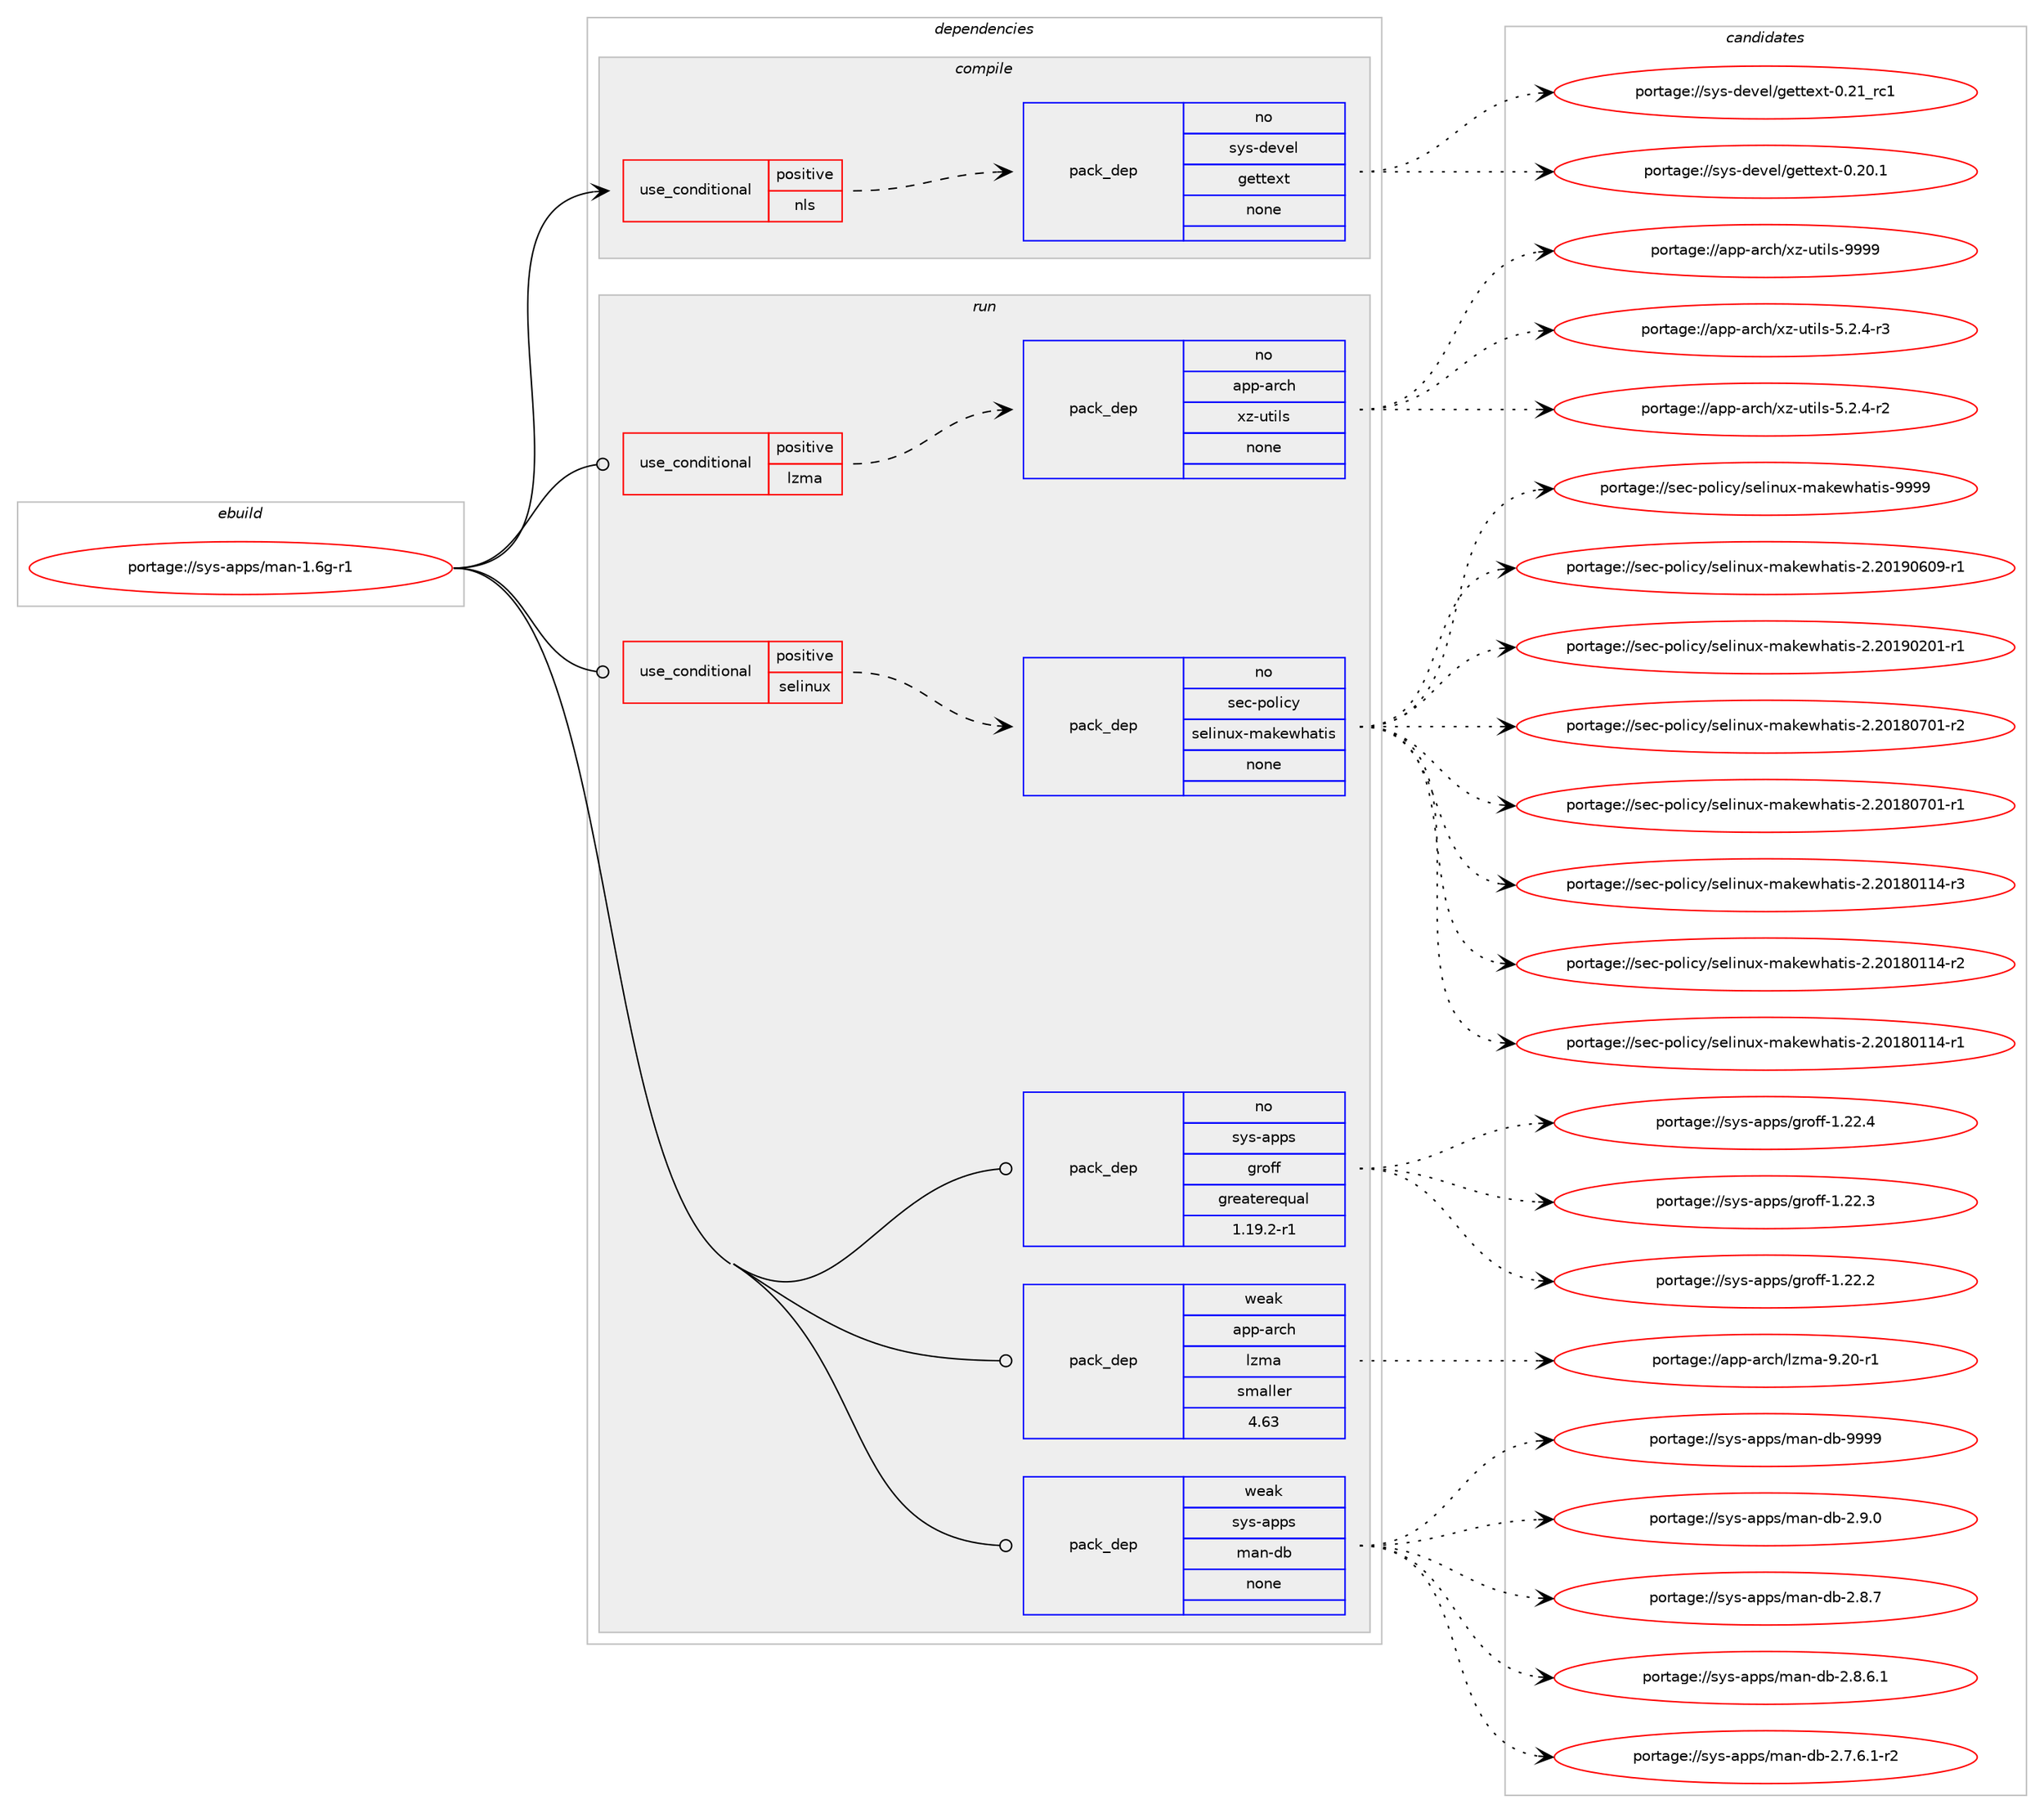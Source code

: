 digraph prolog {

# *************
# Graph options
# *************

newrank=true;
concentrate=true;
compound=true;
graph [rankdir=LR,fontname=Helvetica,fontsize=10,ranksep=1.5];#, ranksep=2.5, nodesep=0.2];
edge  [arrowhead=vee];
node  [fontname=Helvetica,fontsize=10];

# **********
# The ebuild
# **********

subgraph cluster_leftcol {
color=gray;
rank=same;
label=<<i>ebuild</i>>;
id [label="portage://sys-apps/man-1.6g-r1", color=red, width=4, href="../sys-apps/man-1.6g-r1.svg"];
}

# ****************
# The dependencies
# ****************

subgraph cluster_midcol {
color=gray;
label=<<i>dependencies</i>>;
subgraph cluster_compile {
fillcolor="#eeeeee";
style=filled;
label=<<i>compile</i>>;
subgraph cond14250 {
dependency66432 [label=<<TABLE BORDER="0" CELLBORDER="1" CELLSPACING="0" CELLPADDING="4"><TR><TD ROWSPAN="3" CELLPADDING="10">use_conditional</TD></TR><TR><TD>positive</TD></TR><TR><TD>nls</TD></TR></TABLE>>, shape=none, color=red];
subgraph pack50850 {
dependency66433 [label=<<TABLE BORDER="0" CELLBORDER="1" CELLSPACING="0" CELLPADDING="4" WIDTH="220"><TR><TD ROWSPAN="6" CELLPADDING="30">pack_dep</TD></TR><TR><TD WIDTH="110">no</TD></TR><TR><TD>sys-devel</TD></TR><TR><TD>gettext</TD></TR><TR><TD>none</TD></TR><TR><TD></TD></TR></TABLE>>, shape=none, color=blue];
}
dependency66432:e -> dependency66433:w [weight=20,style="dashed",arrowhead="vee"];
}
id:e -> dependency66432:w [weight=20,style="solid",arrowhead="vee"];
}
subgraph cluster_compileandrun {
fillcolor="#eeeeee";
style=filled;
label=<<i>compile and run</i>>;
}
subgraph cluster_run {
fillcolor="#eeeeee";
style=filled;
label=<<i>run</i>>;
subgraph cond14251 {
dependency66434 [label=<<TABLE BORDER="0" CELLBORDER="1" CELLSPACING="0" CELLPADDING="4"><TR><TD ROWSPAN="3" CELLPADDING="10">use_conditional</TD></TR><TR><TD>positive</TD></TR><TR><TD>lzma</TD></TR></TABLE>>, shape=none, color=red];
subgraph pack50851 {
dependency66435 [label=<<TABLE BORDER="0" CELLBORDER="1" CELLSPACING="0" CELLPADDING="4" WIDTH="220"><TR><TD ROWSPAN="6" CELLPADDING="30">pack_dep</TD></TR><TR><TD WIDTH="110">no</TD></TR><TR><TD>app-arch</TD></TR><TR><TD>xz-utils</TD></TR><TR><TD>none</TD></TR><TR><TD></TD></TR></TABLE>>, shape=none, color=blue];
}
dependency66434:e -> dependency66435:w [weight=20,style="dashed",arrowhead="vee"];
}
id:e -> dependency66434:w [weight=20,style="solid",arrowhead="odot"];
subgraph cond14252 {
dependency66436 [label=<<TABLE BORDER="0" CELLBORDER="1" CELLSPACING="0" CELLPADDING="4"><TR><TD ROWSPAN="3" CELLPADDING="10">use_conditional</TD></TR><TR><TD>positive</TD></TR><TR><TD>selinux</TD></TR></TABLE>>, shape=none, color=red];
subgraph pack50852 {
dependency66437 [label=<<TABLE BORDER="0" CELLBORDER="1" CELLSPACING="0" CELLPADDING="4" WIDTH="220"><TR><TD ROWSPAN="6" CELLPADDING="30">pack_dep</TD></TR><TR><TD WIDTH="110">no</TD></TR><TR><TD>sec-policy</TD></TR><TR><TD>selinux-makewhatis</TD></TR><TR><TD>none</TD></TR><TR><TD></TD></TR></TABLE>>, shape=none, color=blue];
}
dependency66436:e -> dependency66437:w [weight=20,style="dashed",arrowhead="vee"];
}
id:e -> dependency66436:w [weight=20,style="solid",arrowhead="odot"];
subgraph pack50853 {
dependency66438 [label=<<TABLE BORDER="0" CELLBORDER="1" CELLSPACING="0" CELLPADDING="4" WIDTH="220"><TR><TD ROWSPAN="6" CELLPADDING="30">pack_dep</TD></TR><TR><TD WIDTH="110">no</TD></TR><TR><TD>sys-apps</TD></TR><TR><TD>groff</TD></TR><TR><TD>greaterequal</TD></TR><TR><TD>1.19.2-r1</TD></TR></TABLE>>, shape=none, color=blue];
}
id:e -> dependency66438:w [weight=20,style="solid",arrowhead="odot"];
subgraph pack50854 {
dependency66439 [label=<<TABLE BORDER="0" CELLBORDER="1" CELLSPACING="0" CELLPADDING="4" WIDTH="220"><TR><TD ROWSPAN="6" CELLPADDING="30">pack_dep</TD></TR><TR><TD WIDTH="110">weak</TD></TR><TR><TD>app-arch</TD></TR><TR><TD>lzma</TD></TR><TR><TD>smaller</TD></TR><TR><TD>4.63</TD></TR></TABLE>>, shape=none, color=blue];
}
id:e -> dependency66439:w [weight=20,style="solid",arrowhead="odot"];
subgraph pack50855 {
dependency66440 [label=<<TABLE BORDER="0" CELLBORDER="1" CELLSPACING="0" CELLPADDING="4" WIDTH="220"><TR><TD ROWSPAN="6" CELLPADDING="30">pack_dep</TD></TR><TR><TD WIDTH="110">weak</TD></TR><TR><TD>sys-apps</TD></TR><TR><TD>man-db</TD></TR><TR><TD>none</TD></TR><TR><TD></TD></TR></TABLE>>, shape=none, color=blue];
}
id:e -> dependency66440:w [weight=20,style="solid",arrowhead="odot"];
}
}

# **************
# The candidates
# **************

subgraph cluster_choices {
rank=same;
color=gray;
label=<<i>candidates</i>>;

subgraph choice50850 {
color=black;
nodesep=1;
choice11512111545100101118101108471031011161161011201164548465049951149949 [label="portage://sys-devel/gettext-0.21_rc1", color=red, width=4,href="../sys-devel/gettext-0.21_rc1.svg"];
choice115121115451001011181011084710310111611610112011645484650484649 [label="portage://sys-devel/gettext-0.20.1", color=red, width=4,href="../sys-devel/gettext-0.20.1.svg"];
dependency66433:e -> choice11512111545100101118101108471031011161161011201164548465049951149949:w [style=dotted,weight="100"];
dependency66433:e -> choice115121115451001011181011084710310111611610112011645484650484649:w [style=dotted,weight="100"];
}
subgraph choice50851 {
color=black;
nodesep=1;
choice9711211245971149910447120122451171161051081154557575757 [label="portage://app-arch/xz-utils-9999", color=red, width=4,href="../app-arch/xz-utils-9999.svg"];
choice9711211245971149910447120122451171161051081154553465046524511451 [label="portage://app-arch/xz-utils-5.2.4-r3", color=red, width=4,href="../app-arch/xz-utils-5.2.4-r3.svg"];
choice9711211245971149910447120122451171161051081154553465046524511450 [label="portage://app-arch/xz-utils-5.2.4-r2", color=red, width=4,href="../app-arch/xz-utils-5.2.4-r2.svg"];
dependency66435:e -> choice9711211245971149910447120122451171161051081154557575757:w [style=dotted,weight="100"];
dependency66435:e -> choice9711211245971149910447120122451171161051081154553465046524511451:w [style=dotted,weight="100"];
dependency66435:e -> choice9711211245971149910447120122451171161051081154553465046524511450:w [style=dotted,weight="100"];
}
subgraph choice50852 {
color=black;
nodesep=1;
choice115101994511211110810599121471151011081051101171204510997107101119104971161051154557575757 [label="portage://sec-policy/selinux-makewhatis-9999", color=red, width=4,href="../sec-policy/selinux-makewhatis-9999.svg"];
choice1151019945112111108105991214711510110810511011712045109971071011191049711610511545504650484957485448574511449 [label="portage://sec-policy/selinux-makewhatis-2.20190609-r1", color=red, width=4,href="../sec-policy/selinux-makewhatis-2.20190609-r1.svg"];
choice1151019945112111108105991214711510110810511011712045109971071011191049711610511545504650484957485048494511449 [label="portage://sec-policy/selinux-makewhatis-2.20190201-r1", color=red, width=4,href="../sec-policy/selinux-makewhatis-2.20190201-r1.svg"];
choice1151019945112111108105991214711510110810511011712045109971071011191049711610511545504650484956485548494511450 [label="portage://sec-policy/selinux-makewhatis-2.20180701-r2", color=red, width=4,href="../sec-policy/selinux-makewhatis-2.20180701-r2.svg"];
choice1151019945112111108105991214711510110810511011712045109971071011191049711610511545504650484956485548494511449 [label="portage://sec-policy/selinux-makewhatis-2.20180701-r1", color=red, width=4,href="../sec-policy/selinux-makewhatis-2.20180701-r1.svg"];
choice1151019945112111108105991214711510110810511011712045109971071011191049711610511545504650484956484949524511451 [label="portage://sec-policy/selinux-makewhatis-2.20180114-r3", color=red, width=4,href="../sec-policy/selinux-makewhatis-2.20180114-r3.svg"];
choice1151019945112111108105991214711510110810511011712045109971071011191049711610511545504650484956484949524511450 [label="portage://sec-policy/selinux-makewhatis-2.20180114-r2", color=red, width=4,href="../sec-policy/selinux-makewhatis-2.20180114-r2.svg"];
choice1151019945112111108105991214711510110810511011712045109971071011191049711610511545504650484956484949524511449 [label="portage://sec-policy/selinux-makewhatis-2.20180114-r1", color=red, width=4,href="../sec-policy/selinux-makewhatis-2.20180114-r1.svg"];
dependency66437:e -> choice115101994511211110810599121471151011081051101171204510997107101119104971161051154557575757:w [style=dotted,weight="100"];
dependency66437:e -> choice1151019945112111108105991214711510110810511011712045109971071011191049711610511545504650484957485448574511449:w [style=dotted,weight="100"];
dependency66437:e -> choice1151019945112111108105991214711510110810511011712045109971071011191049711610511545504650484957485048494511449:w [style=dotted,weight="100"];
dependency66437:e -> choice1151019945112111108105991214711510110810511011712045109971071011191049711610511545504650484956485548494511450:w [style=dotted,weight="100"];
dependency66437:e -> choice1151019945112111108105991214711510110810511011712045109971071011191049711610511545504650484956485548494511449:w [style=dotted,weight="100"];
dependency66437:e -> choice1151019945112111108105991214711510110810511011712045109971071011191049711610511545504650484956484949524511451:w [style=dotted,weight="100"];
dependency66437:e -> choice1151019945112111108105991214711510110810511011712045109971071011191049711610511545504650484956484949524511450:w [style=dotted,weight="100"];
dependency66437:e -> choice1151019945112111108105991214711510110810511011712045109971071011191049711610511545504650484956484949524511449:w [style=dotted,weight="100"];
}
subgraph choice50853 {
color=black;
nodesep=1;
choice11512111545971121121154710311411110210245494650504652 [label="portage://sys-apps/groff-1.22.4", color=red, width=4,href="../sys-apps/groff-1.22.4.svg"];
choice11512111545971121121154710311411110210245494650504651 [label="portage://sys-apps/groff-1.22.3", color=red, width=4,href="../sys-apps/groff-1.22.3.svg"];
choice11512111545971121121154710311411110210245494650504650 [label="portage://sys-apps/groff-1.22.2", color=red, width=4,href="../sys-apps/groff-1.22.2.svg"];
dependency66438:e -> choice11512111545971121121154710311411110210245494650504652:w [style=dotted,weight="100"];
dependency66438:e -> choice11512111545971121121154710311411110210245494650504651:w [style=dotted,weight="100"];
dependency66438:e -> choice11512111545971121121154710311411110210245494650504650:w [style=dotted,weight="100"];
}
subgraph choice50854 {
color=black;
nodesep=1;
choice97112112459711499104471081221099745574650484511449 [label="portage://app-arch/lzma-9.20-r1", color=red, width=4,href="../app-arch/lzma-9.20-r1.svg"];
dependency66439:e -> choice97112112459711499104471081221099745574650484511449:w [style=dotted,weight="100"];
}
subgraph choice50855 {
color=black;
nodesep=1;
choice1151211154597112112115471099711045100984557575757 [label="portage://sys-apps/man-db-9999", color=red, width=4,href="../sys-apps/man-db-9999.svg"];
choice115121115459711211211547109971104510098455046574648 [label="portage://sys-apps/man-db-2.9.0", color=red, width=4,href="../sys-apps/man-db-2.9.0.svg"];
choice115121115459711211211547109971104510098455046564655 [label="portage://sys-apps/man-db-2.8.7", color=red, width=4,href="../sys-apps/man-db-2.8.7.svg"];
choice1151211154597112112115471099711045100984550465646544649 [label="portage://sys-apps/man-db-2.8.6.1", color=red, width=4,href="../sys-apps/man-db-2.8.6.1.svg"];
choice11512111545971121121154710997110451009845504655465446494511450 [label="portage://sys-apps/man-db-2.7.6.1-r2", color=red, width=4,href="../sys-apps/man-db-2.7.6.1-r2.svg"];
dependency66440:e -> choice1151211154597112112115471099711045100984557575757:w [style=dotted,weight="100"];
dependency66440:e -> choice115121115459711211211547109971104510098455046574648:w [style=dotted,weight="100"];
dependency66440:e -> choice115121115459711211211547109971104510098455046564655:w [style=dotted,weight="100"];
dependency66440:e -> choice1151211154597112112115471099711045100984550465646544649:w [style=dotted,weight="100"];
dependency66440:e -> choice11512111545971121121154710997110451009845504655465446494511450:w [style=dotted,weight="100"];
}
}

}

